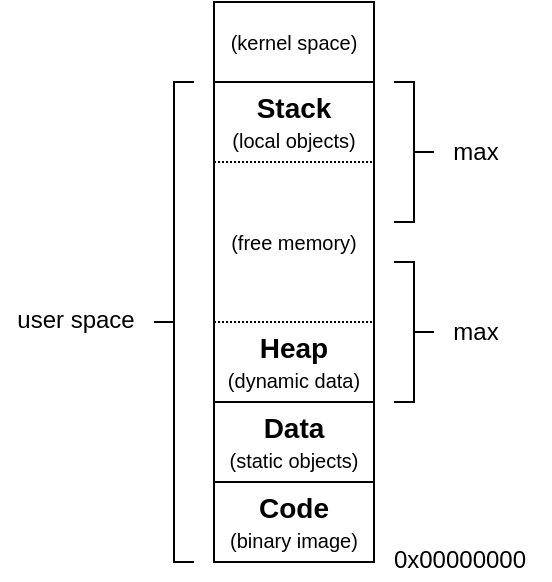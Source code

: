 <mxfile version="26.1.0">
  <diagram name="Страница — 1" id="VEveGzfzLPNnsSKiKBnb">
    <mxGraphModel dx="547" dy="315" grid="1" gridSize="10" guides="0" tooltips="1" connect="1" arrows="1" fold="1" page="0" pageScale="1" pageWidth="827" pageHeight="1169" math="0" shadow="0">
      <root>
        <mxCell id="0" />
        <mxCell id="1" parent="0" />
        <mxCell id="cbG0LDzf9TAqD4d8shDT-27" value="&lt;font size=&quot;1&quot;&gt;(free memory)&lt;/font&gt;" style="rounded=0;whiteSpace=wrap;html=1;strokeColor=none;fillColor=none;" parent="1" vertex="1">
          <mxGeometry x="360" y="280" width="80" height="80" as="geometry" />
        </mxCell>
        <mxCell id="khdtYhaCzw99SLC-Dacm-15" value="&lt;b style=&quot;&quot;&gt;&lt;font style=&quot;font-size: 14px;&quot;&gt;Heap&lt;/font&gt;&lt;/b&gt;&lt;div&gt;&lt;font style=&quot;font-size: 10px;&quot;&gt;(dynamic data)&lt;/font&gt;&lt;/div&gt;" style="rounded=0;whiteSpace=wrap;html=1;strokeColor=none;fillColor=none;fontFamily=Helvetica;" parent="1" vertex="1">
          <mxGeometry x="360" y="360" width="80" height="40" as="geometry" />
        </mxCell>
        <mxCell id="khdtYhaCzw99SLC-Dacm-1" value="&lt;div&gt;&lt;font style=&quot;font-size: 10px;&quot;&gt;(kernel space&lt;/font&gt;&lt;font style=&quot;font-size: 10px;&quot;&gt;)&lt;/font&gt;&lt;/div&gt;" style="rounded=0;whiteSpace=wrap;html=1;fillColor=none;fontFamily=Helvetica;" parent="1" vertex="1">
          <mxGeometry x="360" y="200" width="80" height="40" as="geometry" />
        </mxCell>
        <mxCell id="khdtYhaCzw99SLC-Dacm-3" value="&lt;b style=&quot;&quot;&gt;&lt;font style=&quot;font-size: 14px;&quot;&gt;Stack&lt;/font&gt;&lt;/b&gt;&lt;div&gt;&lt;font style=&quot;font-size: 10px;&quot;&gt;(local objects)&lt;/font&gt;&lt;/div&gt;" style="rounded=0;whiteSpace=wrap;html=1;strokeColor=none;fillColor=none;fontFamily=Helvetica;" parent="1" vertex="1">
          <mxGeometry x="360" y="240" width="80" height="40" as="geometry" />
        </mxCell>
        <mxCell id="khdtYhaCzw99SLC-Dacm-5" value="" style="shape=curlyBracket;whiteSpace=wrap;html=1;rounded=0;flipH=1;labelPosition=right;verticalLabelPosition=middle;align=left;verticalAlign=middle;direction=east;fontFamily=Helvetica;" parent="1" vertex="1">
          <mxGeometry x="450" y="240" width="20" height="70" as="geometry" />
        </mxCell>
        <mxCell id="khdtYhaCzw99SLC-Dacm-34" value="" style="endArrow=none;dashed=1;html=1;dashPattern=1 1;strokeWidth=1;rounded=0;exitX=0;exitY=1;exitDx=0;exitDy=0;fontFamily=Helvetica;" parent="1" edge="1">
          <mxGeometry width="50" height="50" relative="1" as="geometry">
            <mxPoint x="360" y="360" as="sourcePoint" />
            <mxPoint x="440" y="360" as="targetPoint" />
          </mxGeometry>
        </mxCell>
        <mxCell id="khdtYhaCzw99SLC-Dacm-42" value="&lt;b style=&quot;&quot;&gt;&lt;font style=&quot;font-size: 14px;&quot;&gt;Data&lt;/font&gt;&lt;/b&gt;&lt;div&gt;&lt;font style=&quot;font-size: 10px;&quot;&gt;(static objects)&lt;/font&gt;&lt;/div&gt;" style="rounded=0;whiteSpace=wrap;html=1;strokeColor=default;fillColor=none;fontFamily=Helvetica;" parent="1" vertex="1">
          <mxGeometry x="360" y="400" width="80" height="40" as="geometry" />
        </mxCell>
        <mxCell id="khdtYhaCzw99SLC-Dacm-43" value="&lt;b style=&quot;&quot;&gt;&lt;font style=&quot;font-size: 14px;&quot;&gt;Code&lt;/font&gt;&lt;/b&gt;&lt;div&gt;&lt;font style=&quot;font-size: 10px;&quot;&gt;(binary image)&lt;/font&gt;&lt;/div&gt;" style="rounded=0;whiteSpace=wrap;html=1;strokeColor=default;fillColor=none;fontFamily=Helvetica;" parent="1" vertex="1">
          <mxGeometry x="360" y="440" width="80" height="40" as="geometry" />
        </mxCell>
        <mxCell id="khdtYhaCzw99SLC-Dacm-46" value="&lt;font&gt;0x00000000&lt;/font&gt;" style="text;html=1;strokeColor=none;fillColor=none;align=center;verticalAlign=middle;whiteSpace=wrap;rounded=0;fontFamily=Helvetica;" parent="1" vertex="1">
          <mxGeometry x="438" y="469" width="90" height="20" as="geometry" />
        </mxCell>
        <mxCell id="khdtYhaCzw99SLC-Dacm-49" value="user space" style="text;html=1;strokeColor=none;fillColor=none;align=center;verticalAlign=middle;whiteSpace=wrap;rounded=0;fontFamily=Helvetica;" parent="1" vertex="1">
          <mxGeometry x="253" y="339" width="76" height="40" as="geometry" />
        </mxCell>
        <mxCell id="khdtYhaCzw99SLC-Dacm-53" value="" style="endArrow=none;html=1;rounded=0;entryX=0;entryY=1;entryDx=0;entryDy=0;fontFamily=Helvetica;" parent="1" target="khdtYhaCzw99SLC-Dacm-1" edge="1">
          <mxGeometry width="50" height="50" relative="1" as="geometry">
            <mxPoint x="360" y="320" as="sourcePoint" />
            <mxPoint x="150" y="230" as="targetPoint" />
          </mxGeometry>
        </mxCell>
        <mxCell id="cbG0LDzf9TAqD4d8shDT-7" value="" style="endArrow=none;html=1;rounded=0;entryX=1;entryY=1;entryDx=0;entryDy=0;exitX=1;exitY=0;exitDx=0;exitDy=0;fontFamily=Helvetica;" parent="1" source="khdtYhaCzw99SLC-Dacm-42" target="khdtYhaCzw99SLC-Dacm-1" edge="1">
          <mxGeometry width="50" height="50" relative="1" as="geometry">
            <mxPoint x="530" y="370" as="sourcePoint" />
            <mxPoint x="580" y="320" as="targetPoint" />
          </mxGeometry>
        </mxCell>
        <mxCell id="cbG0LDzf9TAqD4d8shDT-15" value="" style="endArrow=none;dashed=1;html=1;rounded=0;dashPattern=1 1;exitX=0;exitY=1;exitDx=0;exitDy=0;fontFamily=Helvetica;" parent="1" edge="1">
          <mxGeometry width="50" height="50" relative="1" as="geometry">
            <mxPoint x="360.0" y="280" as="sourcePoint" />
            <mxPoint x="440" y="280" as="targetPoint" />
          </mxGeometry>
        </mxCell>
        <mxCell id="cbG0LDzf9TAqD4d8shDT-26" value="" style="endArrow=none;html=1;rounded=0;exitX=0;exitY=0;exitDx=0;exitDy=0;fontFamily=Helvetica;" parent="1" source="khdtYhaCzw99SLC-Dacm-42" edge="1">
          <mxGeometry width="50" height="50" relative="1" as="geometry">
            <mxPoint x="360" y="400" as="sourcePoint" />
            <mxPoint x="360" y="320" as="targetPoint" />
            <Array as="points" />
          </mxGeometry>
        </mxCell>
        <mxCell id="cbG0LDzf9TAqD4d8shDT-45" value="" style="shape=curlyBracket;whiteSpace=wrap;html=1;rounded=0;flipH=1;labelPosition=right;verticalLabelPosition=middle;align=left;verticalAlign=middle;direction=west;fontFamily=Helvetica;" parent="1" vertex="1">
          <mxGeometry x="330" y="240" width="20" height="240" as="geometry" />
        </mxCell>
        <mxCell id="cbG0LDzf9TAqD4d8shDT-46" value="" style="shape=curlyBracket;whiteSpace=wrap;html=1;rounded=0;flipH=1;labelPosition=right;verticalLabelPosition=middle;align=left;verticalAlign=middle;direction=east;fontFamily=Helvetica;" parent="1" vertex="1">
          <mxGeometry x="450" y="330" width="20" height="70" as="geometry" />
        </mxCell>
        <mxCell id="cbG0LDzf9TAqD4d8shDT-47" value="max" style="text;html=1;strokeColor=none;fillColor=none;align=center;verticalAlign=middle;whiteSpace=wrap;rounded=0;fontFamily=Helvetica;" parent="1" vertex="1">
          <mxGeometry x="471" y="260" width="40" height="30" as="geometry" />
        </mxCell>
        <mxCell id="cbG0LDzf9TAqD4d8shDT-48" value="max" style="text;html=1;strokeColor=none;fillColor=none;align=center;verticalAlign=middle;whiteSpace=wrap;rounded=0;fontFamily=Helvetica;" parent="1" vertex="1">
          <mxGeometry x="471" y="350" width="40" height="30" as="geometry" />
        </mxCell>
      </root>
    </mxGraphModel>
  </diagram>
</mxfile>
